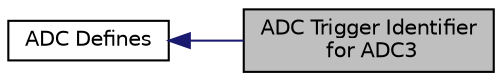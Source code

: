 digraph "ADC Trigger Identifier for ADC3"
{
  edge [fontname="Helvetica",fontsize="10",labelfontname="Helvetica",labelfontsize="10"];
  node [fontname="Helvetica",fontsize="10",shape=record];
  rankdir=LR;
  Node0 [label="ADC Trigger Identifier\l for ADC3",height=0.2,width=0.4,color="black", fillcolor="grey75", style="filled" fontcolor="black"];
  Node1 [label="ADC Defines",height=0.2,width=0.4,color="black", fillcolor="white", style="filled",URL="$group__adc__defines.html",tooltip="Defined Constants and Types for the STM32F1xx Analog to Digital Converters"];
  Node1->Node0 [shape=plaintext, color="midnightblue", dir="back", style="solid"];
}
